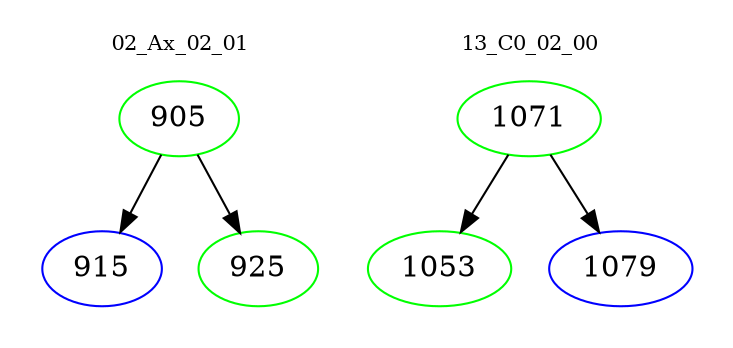 digraph{
subgraph cluster_0 {
color = white
label = "02_Ax_02_01";
fontsize=10;
T0_905 [label="905", color="green"]
T0_905 -> T0_915 [color="black"]
T0_915 [label="915", color="blue"]
T0_905 -> T0_925 [color="black"]
T0_925 [label="925", color="green"]
}
subgraph cluster_1 {
color = white
label = "13_C0_02_00";
fontsize=10;
T1_1071 [label="1071", color="green"]
T1_1071 -> T1_1053 [color="black"]
T1_1053 [label="1053", color="green"]
T1_1071 -> T1_1079 [color="black"]
T1_1079 [label="1079", color="blue"]
}
}
